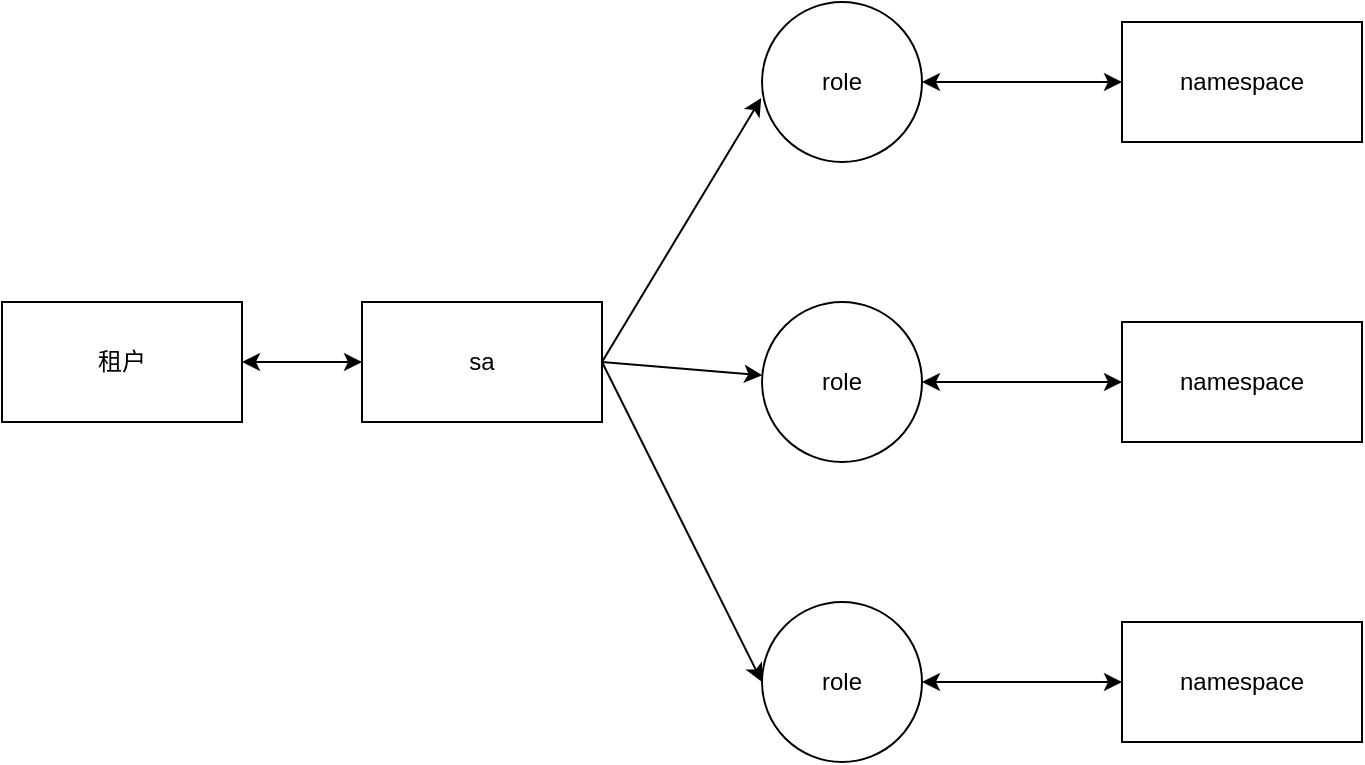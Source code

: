 <mxfile version="16.5.5" type="github" pages="2">
  <diagram id="_4FzIXOv0z3ntkziVuJd" name="Page-1">
    <mxGraphModel dx="1038" dy="631" grid="1" gridSize="10" guides="1" tooltips="1" connect="1" arrows="1" fold="1" page="1" pageScale="1" pageWidth="827" pageHeight="1169" math="0" shadow="0">
      <root>
        <mxCell id="0" />
        <mxCell id="1" parent="0" />
        <mxCell id="HXTN5UuDfwSioREYfUik-21" value="租户" style="rounded=0;whiteSpace=wrap;html=1;" parent="1" vertex="1">
          <mxGeometry x="20" y="220" width="120" height="60" as="geometry" />
        </mxCell>
        <mxCell id="HXTN5UuDfwSioREYfUik-22" value="sa" style="rounded=0;whiteSpace=wrap;html=1;" parent="1" vertex="1">
          <mxGeometry x="200" y="220" width="120" height="60" as="geometry" />
        </mxCell>
        <mxCell id="HXTN5UuDfwSioREYfUik-23" value="role" style="ellipse;whiteSpace=wrap;html=1;aspect=fixed;" parent="1" vertex="1">
          <mxGeometry x="400" y="70" width="80" height="80" as="geometry" />
        </mxCell>
        <mxCell id="HXTN5UuDfwSioREYfUik-24" value="role" style="ellipse;whiteSpace=wrap;html=1;aspect=fixed;" parent="1" vertex="1">
          <mxGeometry x="400" y="220" width="80" height="80" as="geometry" />
        </mxCell>
        <mxCell id="HXTN5UuDfwSioREYfUik-25" value="role" style="ellipse;whiteSpace=wrap;html=1;aspect=fixed;" parent="1" vertex="1">
          <mxGeometry x="400" y="370" width="80" height="80" as="geometry" />
        </mxCell>
        <mxCell id="HXTN5UuDfwSioREYfUik-26" value="namespace" style="rounded=0;whiteSpace=wrap;html=1;" parent="1" vertex="1">
          <mxGeometry x="580" y="80" width="120" height="60" as="geometry" />
        </mxCell>
        <mxCell id="HXTN5UuDfwSioREYfUik-27" value="namespace" style="rounded=0;whiteSpace=wrap;html=1;" parent="1" vertex="1">
          <mxGeometry x="580" y="380" width="120" height="60" as="geometry" />
        </mxCell>
        <mxCell id="HXTN5UuDfwSioREYfUik-28" value="namespace" style="rounded=0;whiteSpace=wrap;html=1;" parent="1" vertex="1">
          <mxGeometry x="580" y="230" width="120" height="60" as="geometry" />
        </mxCell>
        <mxCell id="HXTN5UuDfwSioREYfUik-30" value="" style="endArrow=classic;startArrow=classic;html=1;rounded=0;exitX=1;exitY=0.5;exitDx=0;exitDy=0;entryX=0;entryY=0.5;entryDx=0;entryDy=0;" parent="1" source="HXTN5UuDfwSioREYfUik-23" target="HXTN5UuDfwSioREYfUik-26" edge="1">
          <mxGeometry width="50" height="50" relative="1" as="geometry">
            <mxPoint x="440" y="340" as="sourcePoint" />
            <mxPoint x="490" y="290" as="targetPoint" />
          </mxGeometry>
        </mxCell>
        <mxCell id="HXTN5UuDfwSioREYfUik-31" value="" style="endArrow=classic;startArrow=classic;html=1;rounded=0;exitX=1;exitY=0.5;exitDx=0;exitDy=0;" parent="1" source="HXTN5UuDfwSioREYfUik-24" target="HXTN5UuDfwSioREYfUik-28" edge="1">
          <mxGeometry width="50" height="50" relative="1" as="geometry">
            <mxPoint x="440" y="340" as="sourcePoint" />
            <mxPoint x="490" y="290" as="targetPoint" />
          </mxGeometry>
        </mxCell>
        <mxCell id="HXTN5UuDfwSioREYfUik-32" value="" style="endArrow=classic;startArrow=classic;html=1;rounded=0;exitX=1;exitY=0.5;exitDx=0;exitDy=0;" parent="1" source="HXTN5UuDfwSioREYfUik-25" target="HXTN5UuDfwSioREYfUik-27" edge="1">
          <mxGeometry width="50" height="50" relative="1" as="geometry">
            <mxPoint x="440" y="340" as="sourcePoint" />
            <mxPoint x="490" y="290" as="targetPoint" />
          </mxGeometry>
        </mxCell>
        <mxCell id="HXTN5UuDfwSioREYfUik-33" value="" style="endArrow=classic;html=1;rounded=0;exitX=1;exitY=0.5;exitDx=0;exitDy=0;entryX=-0.005;entryY=0.6;entryDx=0;entryDy=0;entryPerimeter=0;" parent="1" source="HXTN5UuDfwSioREYfUik-22" target="HXTN5UuDfwSioREYfUik-23" edge="1">
          <mxGeometry width="50" height="50" relative="1" as="geometry">
            <mxPoint x="440" y="340" as="sourcePoint" />
            <mxPoint x="490" y="290" as="targetPoint" />
          </mxGeometry>
        </mxCell>
        <mxCell id="HXTN5UuDfwSioREYfUik-34" value="" style="endArrow=classic;html=1;rounded=0;" parent="1" target="HXTN5UuDfwSioREYfUik-24" edge="1">
          <mxGeometry width="50" height="50" relative="1" as="geometry">
            <mxPoint x="320" y="250" as="sourcePoint" />
            <mxPoint x="490" y="290" as="targetPoint" />
          </mxGeometry>
        </mxCell>
        <mxCell id="HXTN5UuDfwSioREYfUik-35" value="" style="endArrow=classic;html=1;rounded=0;exitX=1;exitY=0.5;exitDx=0;exitDy=0;entryX=0;entryY=0.5;entryDx=0;entryDy=0;" parent="1" source="HXTN5UuDfwSioREYfUik-22" target="HXTN5UuDfwSioREYfUik-25" edge="1">
          <mxGeometry width="50" height="50" relative="1" as="geometry">
            <mxPoint x="440" y="340" as="sourcePoint" />
            <mxPoint x="490" y="290" as="targetPoint" />
          </mxGeometry>
        </mxCell>
        <mxCell id="HXTN5UuDfwSioREYfUik-36" value="" style="endArrow=classic;startArrow=classic;html=1;rounded=0;exitX=1;exitY=0.5;exitDx=0;exitDy=0;entryX=0;entryY=0.5;entryDx=0;entryDy=0;" parent="1" source="HXTN5UuDfwSioREYfUik-21" target="HXTN5UuDfwSioREYfUik-22" edge="1">
          <mxGeometry width="50" height="50" relative="1" as="geometry">
            <mxPoint x="440" y="340" as="sourcePoint" />
            <mxPoint x="210" y="250" as="targetPoint" />
          </mxGeometry>
        </mxCell>
      </root>
    </mxGraphModel>
  </diagram>
  <diagram id="J1mdc2Zx9R3JM9_mr8Q6" name="Page-2">
    <mxGraphModel dx="1865" dy="631" grid="1" gridSize="10" guides="1" tooltips="1" connect="1" arrows="1" fold="1" page="1" pageScale="1" pageWidth="827" pageHeight="1169" math="0" shadow="0">
      <root>
        <mxCell id="18zXzb1ebCS6UaKwB3qj-0" />
        <mxCell id="18zXzb1ebCS6UaKwB3qj-1" parent="18zXzb1ebCS6UaKwB3qj-0" />
        <mxCell id="qG6T1yPirw11XDM6a6Ei-0" value="前端" style="rounded=0;whiteSpace=wrap;html=1;" vertex="1" parent="18zXzb1ebCS6UaKwB3qj-1">
          <mxGeometry x="-60" y="250" width="120" height="60" as="geometry" />
        </mxCell>
        <mxCell id="qG6T1yPirw11XDM6a6Ei-1" value="webctl&lt;br&gt;根据访问的header里的信息，向k8s-api请求不同的sa" style="rounded=0;whiteSpace=wrap;html=1;" vertex="1" parent="18zXzb1ebCS6UaKwB3qj-1">
          <mxGeometry x="280" y="250" width="120" height="60" as="geometry" />
        </mxCell>
        <mxCell id="qG6T1yPirw11XDM6a6Ei-2" value="" style="endArrow=classic;html=1;rounded=0;exitX=1;exitY=0.5;exitDx=0;exitDy=0;" edge="1" parent="18zXzb1ebCS6UaKwB3qj-1" source="qG6T1yPirw11XDM6a6Ei-0" target="qG6T1yPirw11XDM6a6Ei-1">
          <mxGeometry width="50" height="50" relative="1" as="geometry">
            <mxPoint x="390" y="350" as="sourcePoint" />
            <mxPoint x="440" y="300" as="targetPoint" />
          </mxGeometry>
        </mxCell>
        <mxCell id="qG6T1yPirw11XDM6a6Ei-3" value="带着keystone的鉴权信息" style="edgeLabel;html=1;align=center;verticalAlign=middle;resizable=0;points=[];" vertex="1" connectable="0" parent="qG6T1yPirw11XDM6a6Ei-2">
          <mxGeometry x="0.16" y="-1" relative="1" as="geometry">
            <mxPoint as="offset" />
          </mxGeometry>
        </mxCell>
        <mxCell id="qG6T1yPirw11XDM6a6Ei-4" value="k8s-api" style="rounded=0;whiteSpace=wrap;html=1;" vertex="1" parent="18zXzb1ebCS6UaKwB3qj-1">
          <mxGeometry x="610" y="250" width="120" height="60" as="geometry" />
        </mxCell>
        <mxCell id="qG6T1yPirw11XDM6a6Ei-5" value="" style="endArrow=classic;html=1;rounded=0;entryX=1;entryY=0.5;entryDx=0;entryDy=0;exitX=0;exitY=0.5;exitDx=0;exitDy=0;" edge="1" parent="18zXzb1ebCS6UaKwB3qj-1" source="qG6T1yPirw11XDM6a6Ei-4" target="qG6T1yPirw11XDM6a6Ei-1">
          <mxGeometry width="50" height="50" relative="1" as="geometry">
            <mxPoint x="390" y="350" as="sourcePoint" />
            <mxPoint x="440" y="300" as="targetPoint" />
          </mxGeometry>
        </mxCell>
        <mxCell id="qG6T1yPirw11XDM6a6Ei-6" value="从secret获得token" style="edgeLabel;html=1;align=center;verticalAlign=middle;resizable=0;points=[];" vertex="1" connectable="0" parent="qG6T1yPirw11XDM6a6Ei-5">
          <mxGeometry x="0.282" y="4" relative="1" as="geometry">
            <mxPoint as="offset" />
          </mxGeometry>
        </mxCell>
      </root>
    </mxGraphModel>
  </diagram>
</mxfile>
